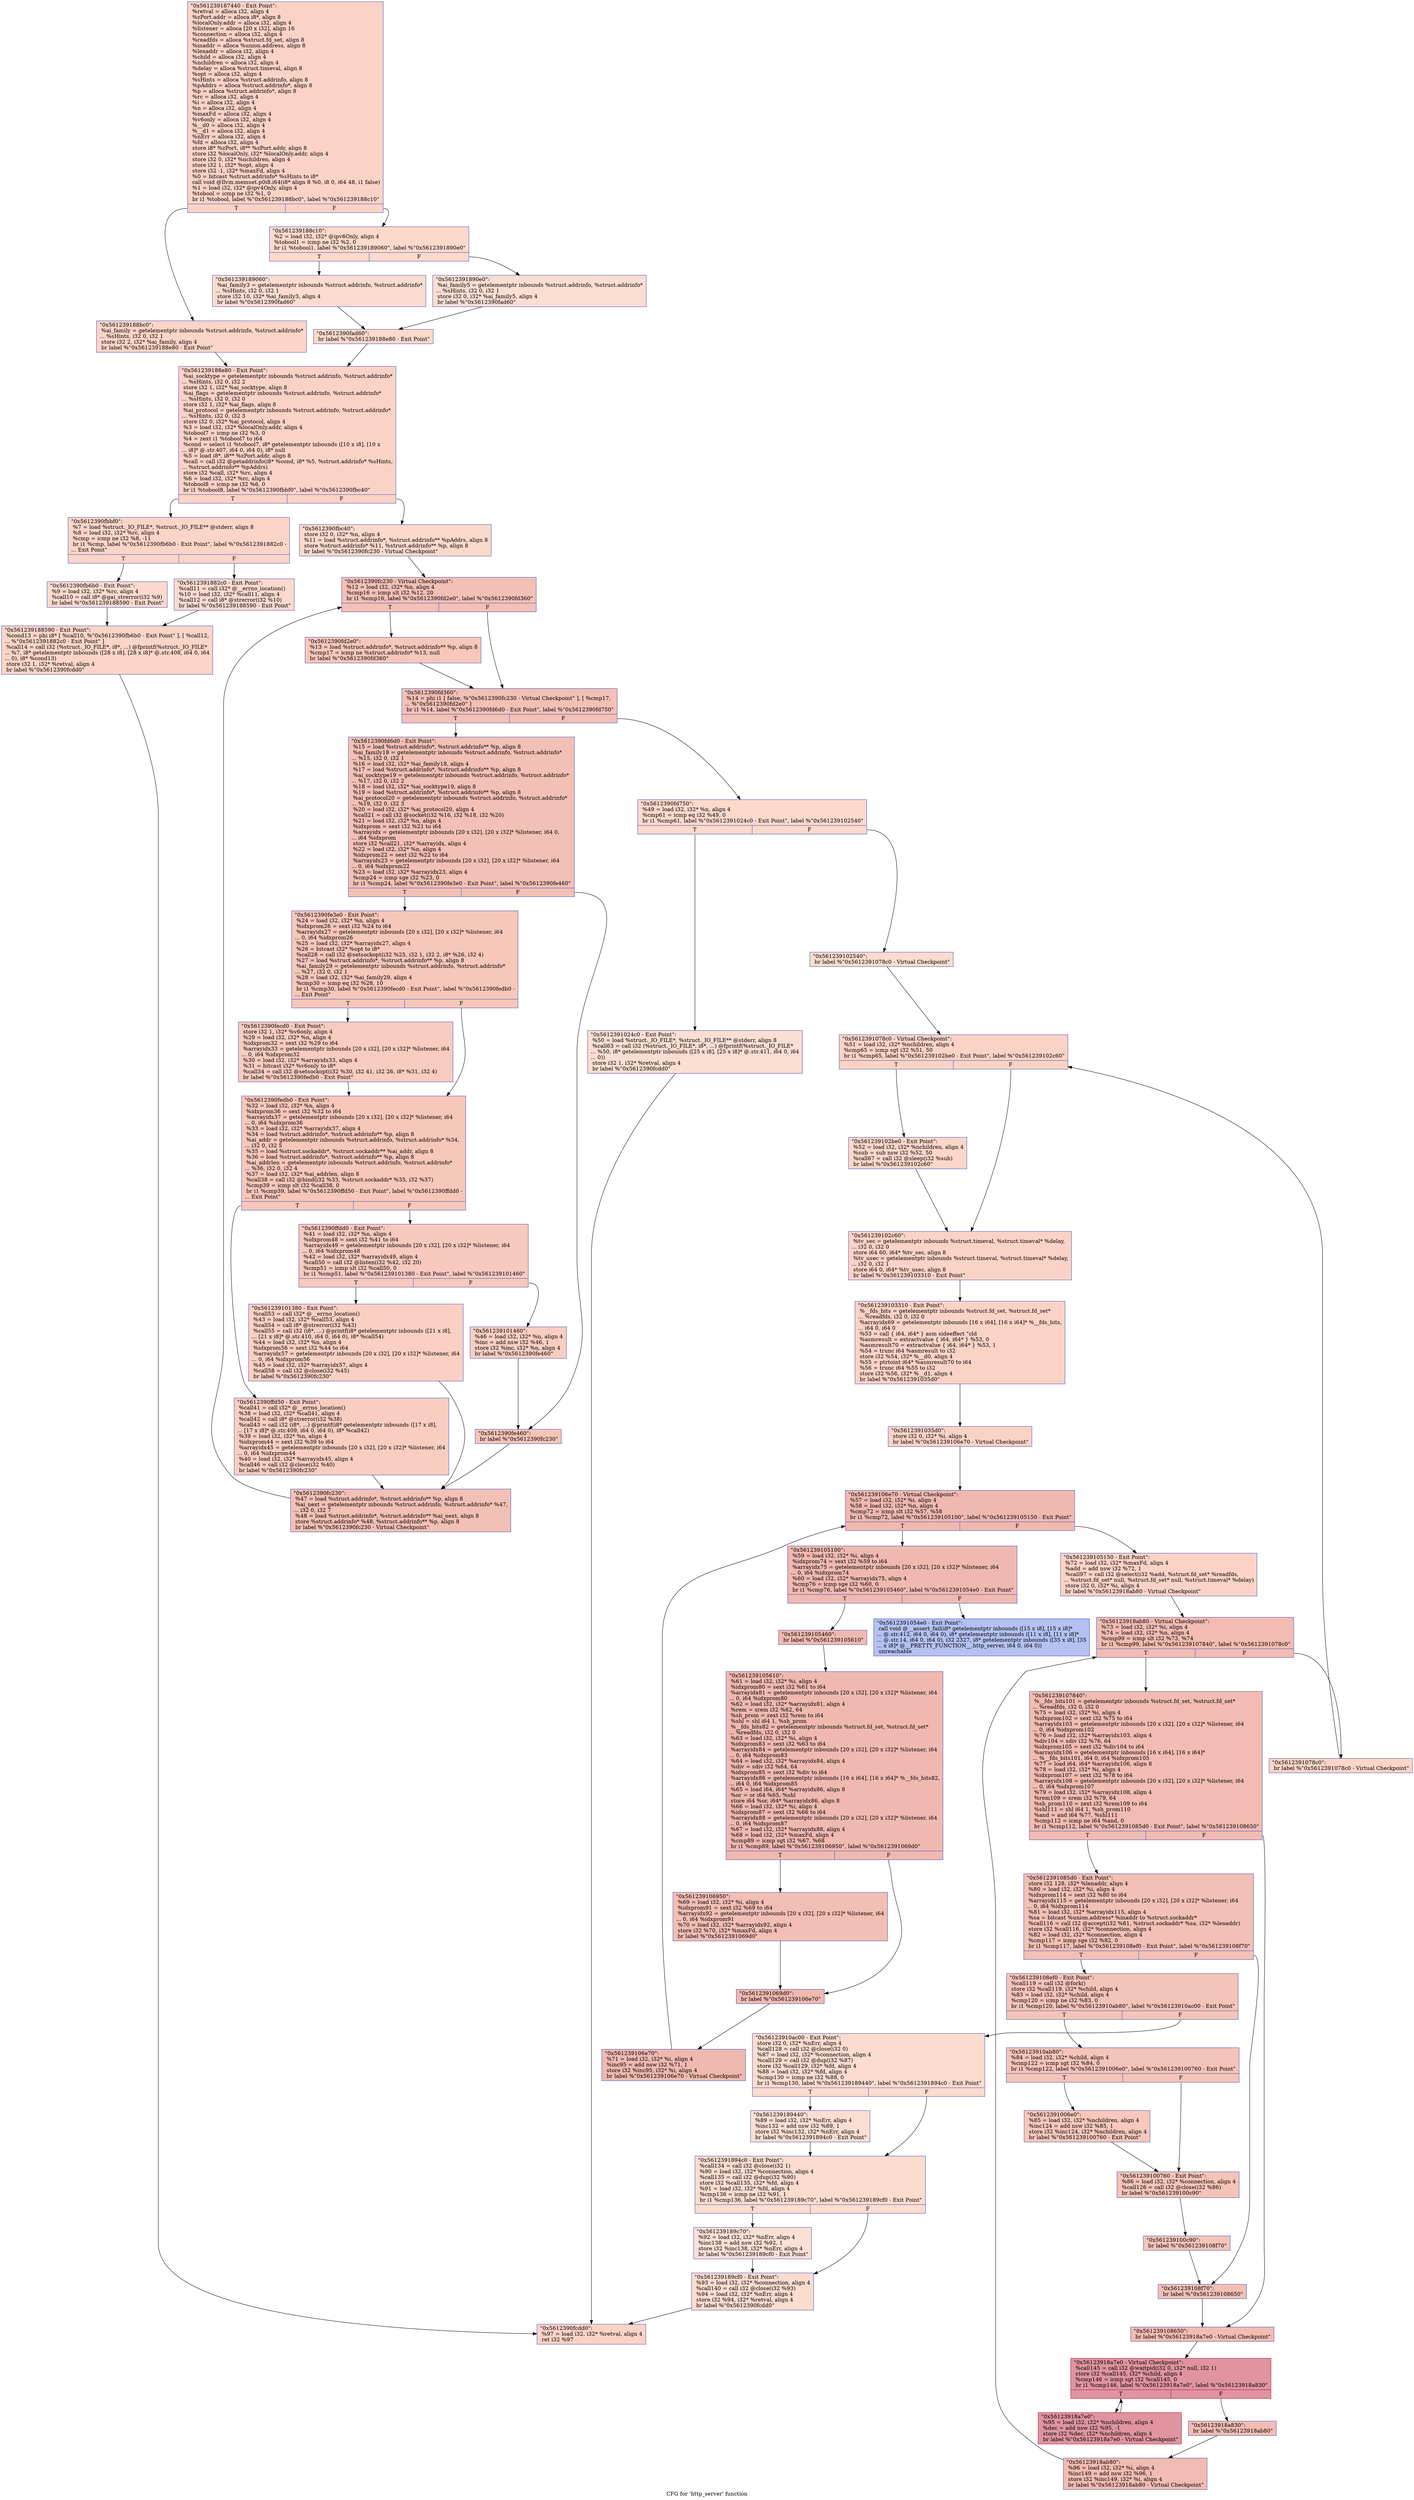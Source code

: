 digraph "CFG for 'http_server' function" {
	label="CFG for 'http_server' function";

	Node0x561239187440 [shape=record,color="#3d50c3ff", style=filled, fillcolor="#f59c7d70",label="{\"0x561239187440 - Exit Point\":\l  %retval = alloca i32, align 4\l  %zPort.addr = alloca i8*, align 8\l  %localOnly.addr = alloca i32, align 4\l  %listener = alloca [20 x i32], align 16\l  %connection = alloca i32, align 4\l  %readfds = alloca %struct.fd_set, align 8\l  %inaddr = alloca %union.address, align 8\l  %lenaddr = alloca i32, align 4\l  %child = alloca i32, align 4\l  %nchildren = alloca i32, align 4\l  %delay = alloca %struct.timeval, align 8\l  %opt = alloca i32, align 4\l  %sHints = alloca %struct.addrinfo, align 8\l  %pAddrs = alloca %struct.addrinfo*, align 8\l  %p = alloca %struct.addrinfo*, align 8\l  %rc = alloca i32, align 4\l  %i = alloca i32, align 4\l  %n = alloca i32, align 4\l  %maxFd = alloca i32, align 4\l  %v6only = alloca i32, align 4\l  %__d0 = alloca i32, align 4\l  %__d1 = alloca i32, align 4\l  %nErr = alloca i32, align 4\l  %fd = alloca i32, align 4\l  store i8* %zPort, i8** %zPort.addr, align 8\l  store i32 %localOnly, i32* %localOnly.addr, align 4\l  store i32 0, i32* %nchildren, align 4\l  store i32 1, i32* %opt, align 4\l  store i32 -1, i32* %maxFd, align 4\l  %0 = bitcast %struct.addrinfo* %sHints to i8*\l  call void @llvm.memset.p0i8.i64(i8* align 8 %0, i8 0, i64 48, i1 false)\l  %1 = load i32, i32* @ipv4Only, align 4\l  %tobool = icmp ne i32 %1, 0\l  br i1 %tobool, label %\"0x561239188bc0\", label %\"0x561239188c10\"\l|{<s0>T|<s1>F}}"];
	Node0x561239187440:s0 -> Node0x561239188bc0;
	Node0x561239187440:s1 -> Node0x561239188c10;
	Node0x561239188bc0 [shape=record,color="#3d50c3ff", style=filled, fillcolor="#f5a08170",label="{\"0x561239188bc0\":                                 \l  %ai_family = getelementptr inbounds %struct.addrinfo, %struct.addrinfo*\l... %sHints, i32 0, i32 1\l  store i32 2, i32* %ai_family, align 4\l  br label %\"0x561239188e80 - Exit Point\"\l}"];
	Node0x561239188bc0 -> Node0x561239188e80;
	Node0x561239188c10 [shape=record,color="#3d50c3ff", style=filled, fillcolor="#f7a88970",label="{\"0x561239188c10\":                                 \l  %2 = load i32, i32* @ipv6Only, align 4\l  %tobool1 = icmp ne i32 %2, 0\l  br i1 %tobool1, label %\"0x561239189060\", label %\"0x5612391890e0\"\l|{<s0>T|<s1>F}}"];
	Node0x561239188c10:s0 -> Node0x561239189060;
	Node0x561239188c10:s1 -> Node0x5612391890e0;
	Node0x561239189060 [shape=record,color="#3d50c3ff", style=filled, fillcolor="#f7af9170",label="{\"0x561239189060\":                                 \l  %ai_family3 = getelementptr inbounds %struct.addrinfo, %struct.addrinfo*\l... %sHints, i32 0, i32 1\l  store i32 10, i32* %ai_family3, align 4\l  br label %\"0x5612390fad60\"\l}"];
	Node0x561239189060 -> Node0x5612390fad60;
	Node0x5612391890e0 [shape=record,color="#3d50c3ff", style=filled, fillcolor="#f7b59970",label="{\"0x5612391890e0\":                                 \l  %ai_family5 = getelementptr inbounds %struct.addrinfo, %struct.addrinfo*\l... %sHints, i32 0, i32 1\l  store i32 0, i32* %ai_family5, align 4\l  br label %\"0x5612390fad60\"\l}"];
	Node0x5612391890e0 -> Node0x5612390fad60;
	Node0x5612390fad60 [shape=record,color="#3d50c3ff", style=filled, fillcolor="#f7a88970",label="{\"0x5612390fad60\":                                 \l  br label %\"0x561239188e80 - Exit Point\"\l}"];
	Node0x5612390fad60 -> Node0x561239188e80;
	Node0x561239188e80 [shape=record,color="#3d50c3ff", style=filled, fillcolor="#f59c7d70",label="{\"0x561239188e80 - Exit Point\":                    \l  %ai_socktype = getelementptr inbounds %struct.addrinfo, %struct.addrinfo*\l... %sHints, i32 0, i32 2\l  store i32 1, i32* %ai_socktype, align 8\l  %ai_flags = getelementptr inbounds %struct.addrinfo, %struct.addrinfo*\l... %sHints, i32 0, i32 0\l  store i32 1, i32* %ai_flags, align 8\l  %ai_protocol = getelementptr inbounds %struct.addrinfo, %struct.addrinfo*\l... %sHints, i32 0, i32 3\l  store i32 0, i32* %ai_protocol, align 4\l  %3 = load i32, i32* %localOnly.addr, align 4\l  %tobool7 = icmp ne i32 %3, 0\l  %4 = zext i1 %tobool7 to i64\l  %cond = select i1 %tobool7, i8* getelementptr inbounds ([10 x i8], [10 x\l... i8]* @.str.407, i64 0, i64 0), i8* null\l  %5 = load i8*, i8** %zPort.addr, align 8\l  %call = call i32 @getaddrinfo(i8* %cond, i8* %5, %struct.addrinfo* %sHints,\l... %struct.addrinfo** %pAddrs)\l  store i32 %call, i32* %rc, align 4\l  %6 = load i32, i32* %rc, align 4\l  %tobool8 = icmp ne i32 %6, 0\l  br i1 %tobool8, label %\"0x5612390fbbf0\", label %\"0x5612390fbc40\"\l|{<s0>T|<s1>F}}"];
	Node0x561239188e80:s0 -> Node0x5612390fbbf0;
	Node0x561239188e80:s1 -> Node0x5612390fbc40;
	Node0x5612390fbbf0 [shape=record,color="#3d50c3ff", style=filled, fillcolor="#f5a08170",label="{\"0x5612390fbbf0\":                                 \l  %7 = load %struct._IO_FILE*, %struct._IO_FILE** @stderr, align 8\l  %8 = load i32, i32* %rc, align 4\l  %cmp = icmp ne i32 %8, -11\l  br i1 %cmp, label %\"0x5612390fb6b0 - Exit Point\", label %\"0x5612391882c0 -\l... Exit Point\"\l|{<s0>T|<s1>F}}"];
	Node0x5612390fbbf0:s0 -> Node0x5612390fb6b0;
	Node0x5612390fbbf0:s1 -> Node0x5612391882c0;
	Node0x5612390fb6b0 [shape=record,color="#3d50c3ff", style=filled, fillcolor="#f7ac8e70",label="{\"0x5612390fb6b0 - Exit Point\":                    \l  %9 = load i32, i32* %rc, align 4\l  %call10 = call i8* @gai_strerror(i32 %9)\l  br label %\"0x561239188590 - Exit Point\"\l}"];
	Node0x5612390fb6b0 -> Node0x561239188590;
	Node0x5612391882c0 [shape=record,color="#3d50c3ff", style=filled, fillcolor="#f7ac8e70",label="{\"0x5612391882c0 - Exit Point\":                    \l  %call11 = call i32* @__errno_location()\l  %10 = load i32, i32* %call11, align 4\l  %call12 = call i8* @strerror(i32 %10)\l  br label %\"0x561239188590 - Exit Point\"\l}"];
	Node0x5612391882c0 -> Node0x561239188590;
	Node0x561239188590 [shape=record,color="#3d50c3ff", style=filled, fillcolor="#f5a08170",label="{\"0x561239188590 - Exit Point\":                    \l  %cond13 = phi i8* [ %call10, %\"0x5612390fb6b0 - Exit Point\" ], [ %call12,\l... %\"0x5612391882c0 - Exit Point\" ]\l  %call14 = call i32 (%struct._IO_FILE*, i8*, ...) @fprintf(%struct._IO_FILE*\l... %7, i8* getelementptr inbounds ([28 x i8], [28 x i8]* @.str.408, i64 0, i64\l... 0), i8* %cond13)\l  store i32 1, i32* %retval, align 4\l  br label %\"0x5612390fcdd0\"\l}"];
	Node0x561239188590 -> Node0x5612390fcdd0;
	Node0x5612390fbc40 [shape=record,color="#3d50c3ff", style=filled, fillcolor="#f7a88970",label="{\"0x5612390fbc40\":                                 \l  store i32 0, i32* %n, align 4\l  %11 = load %struct.addrinfo*, %struct.addrinfo** %pAddrs, align 8\l  store %struct.addrinfo* %11, %struct.addrinfo** %p, align 8\l  br label %\"0x5612390fc230 - Virtual Checkpoint\"\l}"];
	Node0x5612390fbc40 -> Node0x5612390fd0a0;
	Node0x5612390fd0a0 [shape=record,color="#3d50c3ff", style=filled, fillcolor="#e5705870",label="{\"0x5612390fc230 - Virtual Checkpoint\":            \l  %12 = load i32, i32* %n, align 4\l  %cmp16 = icmp slt i32 %12, 20\l  br i1 %cmp16, label %\"0x5612390fd2e0\", label %\"0x5612390fd360\"\l|{<s0>T|<s1>F}}"];
	Node0x5612390fd0a0:s0 -> Node0x5612390fd2e0;
	Node0x5612390fd0a0:s1 -> Node0x5612390fd360;
	Node0x5612390fd2e0 [shape=record,color="#3d50c3ff", style=filled, fillcolor="#ec7f6370",label="{\"0x5612390fd2e0\":                                 \l  %13 = load %struct.addrinfo*, %struct.addrinfo** %p, align 8\l  %cmp17 = icmp ne %struct.addrinfo* %13, null\l  br label %\"0x5612390fd360\"\l}"];
	Node0x5612390fd2e0 -> Node0x5612390fd360;
	Node0x5612390fd360 [shape=record,color="#3d50c3ff", style=filled, fillcolor="#e5705870",label="{\"0x5612390fd360\":                                 \l  %14 = phi i1 [ false, %\"0x5612390fc230 - Virtual Checkpoint\" ], [ %cmp17,\l... %\"0x5612390fd2e0\" ]\l  br i1 %14, label %\"0x5612390fd6d0 - Exit Point\", label %\"0x5612390fd750\"\l|{<s0>T|<s1>F}}"];
	Node0x5612390fd360:s0 -> Node0x5612390fd6d0;
	Node0x5612390fd360:s1 -> Node0x5612390fd750;
	Node0x5612390fd6d0 [shape=record,color="#3d50c3ff", style=filled, fillcolor="#e5705870",label="{\"0x5612390fd6d0 - Exit Point\":                    \l  %15 = load %struct.addrinfo*, %struct.addrinfo** %p, align 8\l  %ai_family18 = getelementptr inbounds %struct.addrinfo, %struct.addrinfo*\l... %15, i32 0, i32 1\l  %16 = load i32, i32* %ai_family18, align 4\l  %17 = load %struct.addrinfo*, %struct.addrinfo** %p, align 8\l  %ai_socktype19 = getelementptr inbounds %struct.addrinfo, %struct.addrinfo*\l... %17, i32 0, i32 2\l  %18 = load i32, i32* %ai_socktype19, align 8\l  %19 = load %struct.addrinfo*, %struct.addrinfo** %p, align 8\l  %ai_protocol20 = getelementptr inbounds %struct.addrinfo, %struct.addrinfo*\l... %19, i32 0, i32 3\l  %20 = load i32, i32* %ai_protocol20, align 4\l  %call21 = call i32 @socket(i32 %16, i32 %18, i32 %20)\l  %21 = load i32, i32* %n, align 4\l  %idxprom = sext i32 %21 to i64\l  %arrayidx = getelementptr inbounds [20 x i32], [20 x i32]* %listener, i64 0,\l... i64 %idxprom\l  store i32 %call21, i32* %arrayidx, align 4\l  %22 = load i32, i32* %n, align 4\l  %idxprom22 = sext i32 %22 to i64\l  %arrayidx23 = getelementptr inbounds [20 x i32], [20 x i32]* %listener, i64\l... 0, i64 %idxprom22\l  %23 = load i32, i32* %arrayidx23, align 4\l  %cmp24 = icmp sge i32 %23, 0\l  br i1 %cmp24, label %\"0x5612390fe3e0 - Exit Point\", label %\"0x5612390fe460\"\l|{<s0>T|<s1>F}}"];
	Node0x5612390fd6d0:s0 -> Node0x5612390fe3e0;
	Node0x5612390fd6d0:s1 -> Node0x5612390fe460;
	Node0x5612390fe3e0 [shape=record,color="#3d50c3ff", style=filled, fillcolor="#ec7f6370",label="{\"0x5612390fe3e0 - Exit Point\":                    \l  %24 = load i32, i32* %n, align 4\l  %idxprom26 = sext i32 %24 to i64\l  %arrayidx27 = getelementptr inbounds [20 x i32], [20 x i32]* %listener, i64\l... 0, i64 %idxprom26\l  %25 = load i32, i32* %arrayidx27, align 4\l  %26 = bitcast i32* %opt to i8*\l  %call28 = call i32 @setsockopt(i32 %25, i32 1, i32 2, i8* %26, i32 4)\l  %27 = load %struct.addrinfo*, %struct.addrinfo** %p, align 8\l  %ai_family29 = getelementptr inbounds %struct.addrinfo, %struct.addrinfo*\l... %27, i32 0, i32 1\l  %28 = load i32, i32* %ai_family29, align 4\l  %cmp30 = icmp eq i32 %28, 10\l  br i1 %cmp30, label %\"0x5612390fecd0 - Exit Point\", label %\"0x5612390fedb0 -\l... Exit Point\"\l|{<s0>T|<s1>F}}"];
	Node0x5612390fe3e0:s0 -> Node0x5612390fecd0;
	Node0x5612390fe3e0:s1 -> Node0x5612390fedb0;
	Node0x5612390fecd0 [shape=record,color="#3d50c3ff", style=filled, fillcolor="#f08b6e70",label="{\"0x5612390fecd0 - Exit Point\":                    \l  store i32 1, i32* %v6only, align 4\l  %29 = load i32, i32* %n, align 4\l  %idxprom32 = sext i32 %29 to i64\l  %arrayidx33 = getelementptr inbounds [20 x i32], [20 x i32]* %listener, i64\l... 0, i64 %idxprom32\l  %30 = load i32, i32* %arrayidx33, align 4\l  %31 = bitcast i32* %v6only to i8*\l  %call34 = call i32 @setsockopt(i32 %30, i32 41, i32 26, i8* %31, i32 4)\l  br label %\"0x5612390fedb0 - Exit Point\"\l}"];
	Node0x5612390fecd0 -> Node0x5612390fedb0;
	Node0x5612390fedb0 [shape=record,color="#3d50c3ff", style=filled, fillcolor="#ec7f6370",label="{\"0x5612390fedb0 - Exit Point\":                    \l  %32 = load i32, i32* %n, align 4\l  %idxprom36 = sext i32 %32 to i64\l  %arrayidx37 = getelementptr inbounds [20 x i32], [20 x i32]* %listener, i64\l... 0, i64 %idxprom36\l  %33 = load i32, i32* %arrayidx37, align 4\l  %34 = load %struct.addrinfo*, %struct.addrinfo** %p, align 8\l  %ai_addr = getelementptr inbounds %struct.addrinfo, %struct.addrinfo* %34,\l... i32 0, i32 5\l  %35 = load %struct.sockaddr*, %struct.sockaddr** %ai_addr, align 8\l  %36 = load %struct.addrinfo*, %struct.addrinfo** %p, align 8\l  %ai_addrlen = getelementptr inbounds %struct.addrinfo, %struct.addrinfo*\l... %36, i32 0, i32 4\l  %37 = load i32, i32* %ai_addrlen, align 8\l  %call38 = call i32 @bind(i32 %33, %struct.sockaddr* %35, i32 %37)\l  %cmp39 = icmp slt i32 %call38, 0\l  br i1 %cmp39, label %\"0x5612390ffd50 - Exit Point\", label %\"0x5612390ffdd0 -\l... Exit Point\"\l|{<s0>T|<s1>F}}"];
	Node0x5612390fedb0:s0 -> Node0x5612390ffd50;
	Node0x5612390fedb0:s1 -> Node0x5612390ffdd0;
	Node0x5612390ffd50 [shape=record,color="#3d50c3ff", style=filled, fillcolor="#f2907270",label="{\"0x5612390ffd50 - Exit Point\":                    \l  %call41 = call i32* @__errno_location()\l  %38 = load i32, i32* %call41, align 4\l  %call42 = call i8* @strerror(i32 %38)\l  %call43 = call i32 (i8*, ...) @printf(i8* getelementptr inbounds ([17 x i8],\l... [17 x i8]* @.str.409, i64 0, i64 0), i8* %call42)\l  %39 = load i32, i32* %n, align 4\l  %idxprom44 = sext i32 %39 to i64\l  %arrayidx45 = getelementptr inbounds [20 x i32], [20 x i32]* %listener, i64\l... 0, i64 %idxprom44\l  %40 = load i32, i32* %arrayidx45, align 4\l  %call46 = call i32 @close(i32 %40)\l  br label %\"0x5612390fc230\"\l}"];
	Node0x5612390ffd50 -> Node0x5612390fc230;
	Node0x5612390ffdd0 [shape=record,color="#3d50c3ff", style=filled, fillcolor="#ef886b70",label="{\"0x5612390ffdd0 - Exit Point\":                    \l  %41 = load i32, i32* %n, align 4\l  %idxprom48 = sext i32 %41 to i64\l  %arrayidx49 = getelementptr inbounds [20 x i32], [20 x i32]* %listener, i64\l... 0, i64 %idxprom48\l  %42 = load i32, i32* %arrayidx49, align 4\l  %call50 = call i32 @listen(i32 %42, i32 20)\l  %cmp51 = icmp slt i32 %call50, 0\l  br i1 %cmp51, label %\"0x561239101380 - Exit Point\", label %\"0x561239101460\"\l|{<s0>T|<s1>F}}"];
	Node0x5612390ffdd0:s0 -> Node0x561239101380;
	Node0x5612390ffdd0:s1 -> Node0x561239101460;
	Node0x561239101380 [shape=record,color="#3d50c3ff", style=filled, fillcolor="#f3947570",label="{\"0x561239101380 - Exit Point\":                    \l  %call53 = call i32* @__errno_location()\l  %43 = load i32, i32* %call53, align 4\l  %call54 = call i8* @strerror(i32 %43)\l  %call55 = call i32 (i8*, ...) @printf(i8* getelementptr inbounds ([21 x i8],\l... [21 x i8]* @.str.410, i64 0, i64 0), i8* %call54)\l  %44 = load i32, i32* %n, align 4\l  %idxprom56 = sext i32 %44 to i64\l  %arrayidx57 = getelementptr inbounds [20 x i32], [20 x i32]* %listener, i64\l... 0, i64 %idxprom56\l  %45 = load i32, i32* %arrayidx57, align 4\l  %call58 = call i32 @close(i32 %45)\l  br label %\"0x5612390fc230\"\l}"];
	Node0x561239101380 -> Node0x5612390fc230;
	Node0x561239101460 [shape=record,color="#3d50c3ff", style=filled, fillcolor="#f2907270",label="{\"0x561239101460\":                                 \l  %46 = load i32, i32* %n, align 4\l  %inc = add nsw i32 %46, 1\l  store i32 %inc, i32* %n, align 4\l  br label %\"0x5612390fe460\"\l}"];
	Node0x561239101460 -> Node0x5612390fe460;
	Node0x5612390fe460 [shape=record,color="#3d50c3ff", style=filled, fillcolor="#e97a5f70",label="{\"0x5612390fe460\":                                 \l  br label %\"0x5612390fc230\"\l}"];
	Node0x5612390fe460 -> Node0x5612390fc230;
	Node0x5612390fc230 [shape=record,color="#3d50c3ff", style=filled, fillcolor="#e5705870",label="{\"0x5612390fc230\":                                 \l  %47 = load %struct.addrinfo*, %struct.addrinfo** %p, align 8\l  %ai_next = getelementptr inbounds %struct.addrinfo, %struct.addrinfo* %47,\l... i32 0, i32 7\l  %48 = load %struct.addrinfo*, %struct.addrinfo** %ai_next, align 8\l  store %struct.addrinfo* %48, %struct.addrinfo** %p, align 8\l  br label %\"0x5612390fc230 - Virtual Checkpoint\"\l}"];
	Node0x5612390fc230 -> Node0x5612390fd0a0;
	Node0x5612390fd750 [shape=record,color="#3d50c3ff", style=filled, fillcolor="#f7a88970",label="{\"0x5612390fd750\":                                 \l  %49 = load i32, i32* %n, align 4\l  %cmp61 = icmp eq i32 %49, 0\l  br i1 %cmp61, label %\"0x5612391024c0 - Exit Point\", label %\"0x561239102540\"\l|{<s0>T|<s1>F}}"];
	Node0x5612390fd750:s0 -> Node0x5612391024c0;
	Node0x5612390fd750:s1 -> Node0x561239102540;
	Node0x5612391024c0 [shape=record,color="#3d50c3ff", style=filled, fillcolor="#f7b59970",label="{\"0x5612391024c0 - Exit Point\":                    \l  %50 = load %struct._IO_FILE*, %struct._IO_FILE** @stderr, align 8\l  %call63 = call i32 (%struct._IO_FILE*, i8*, ...) @fprintf(%struct._IO_FILE*\l... %50, i8* getelementptr inbounds ([25 x i8], [25 x i8]* @.str.411, i64 0, i64\l... 0))\l  store i32 1, i32* %retval, align 4\l  br label %\"0x5612390fcdd0\"\l}"];
	Node0x5612391024c0 -> Node0x5612390fcdd0;
	Node0x561239102540 [shape=record,color="#3d50c3ff", style=filled, fillcolor="#f7af9170",label="{\"0x561239102540\":                                 \l  br label %\"0x5612391078c0 - Virtual Checkpoint\"\l}"];
	Node0x561239102540 -> Node0x5612391029a0;
	Node0x5612391029a0 [shape=record,color="#3d50c3ff", style=filled, fillcolor="#f59c7d70",label="{\"0x5612391078c0 - Virtual Checkpoint\":            \l  %51 = load i32, i32* %nchildren, align 4\l  %cmp65 = icmp sgt i32 %51, 50\l  br i1 %cmp65, label %\"0x561239102be0 - Exit Point\", label %\"0x561239102c60\"\l|{<s0>T|<s1>F}}"];
	Node0x5612391029a0:s0 -> Node0x561239102be0;
	Node0x5612391029a0:s1 -> Node0x561239102c60;
	Node0x561239102be0 [shape=record,color="#3d50c3ff", style=filled, fillcolor="#f6a38570",label="{\"0x561239102be0 - Exit Point\":                    \l  %52 = load i32, i32* %nchildren, align 4\l  %sub = sub nsw i32 %52, 50\l  %call67 = call i32 @sleep(i32 %sub)\l  br label %\"0x561239102c60\"\l}"];
	Node0x561239102be0 -> Node0x561239102c60;
	Node0x561239102c60 [shape=record,color="#3d50c3ff", style=filled, fillcolor="#f59c7d70",label="{\"0x561239102c60\":                                 \l  %tv_sec = getelementptr inbounds %struct.timeval, %struct.timeval* %delay,\l... i32 0, i32 0\l  store i64 60, i64* %tv_sec, align 8\l  %tv_usec = getelementptr inbounds %struct.timeval, %struct.timeval* %delay,\l... i32 0, i32 1\l  store i64 0, i64* %tv_usec, align 8\l  br label %\"0x561239103310 - Exit Point\"\l}"];
	Node0x561239102c60 -> Node0x561239103310;
	Node0x561239103310 [shape=record,color="#3d50c3ff", style=filled, fillcolor="#f59c7d70",label="{\"0x561239103310 - Exit Point\":                    \l  %__fds_bits = getelementptr inbounds %struct.fd_set, %struct.fd_set*\l... %readfds, i32 0, i32 0\l  %arrayidx69 = getelementptr inbounds [16 x i64], [16 x i64]* %__fds_bits,\l... i64 0, i64 0\l  %53 = call \{ i64, i64* \} asm sideeffect \"cld\l  %asmresult = extractvalue \{ i64, i64* \} %53, 0\l  %asmresult70 = extractvalue \{ i64, i64* \} %53, 1\l  %54 = trunc i64 %asmresult to i32\l  store i32 %54, i32* %__d0, align 4\l  %55 = ptrtoint i64* %asmresult70 to i64\l  %56 = trunc i64 %55 to i32\l  store i32 %56, i32* %__d1, align 4\l  br label %\"0x5612391035d0\"\l}"];
	Node0x561239103310 -> Node0x5612391035d0;
	Node0x5612391035d0 [shape=record,color="#3d50c3ff", style=filled, fillcolor="#f59c7d70",label="{\"0x5612391035d0\":                                 \l  store i32 0, i32* %i, align 4\l  br label %\"0x561239106e70 - Virtual Checkpoint\"\l}"];
	Node0x5612391035d0 -> Node0x561239104eb0;
	Node0x561239104eb0 [shape=record,color="#3d50c3ff", style=filled, fillcolor="#de614d70",label="{\"0x561239106e70 - Virtual Checkpoint\":            \l  %57 = load i32, i32* %i, align 4\l  %58 = load i32, i32* %n, align 4\l  %cmp72 = icmp slt i32 %57, %58\l  br i1 %cmp72, label %\"0x561239105100\", label %\"0x561239105150 - Exit Point\"\l|{<s0>T|<s1>F}}"];
	Node0x561239104eb0:s0 -> Node0x561239105100;
	Node0x561239104eb0:s1 -> Node0x561239105150;
	Node0x561239105100 [shape=record,color="#3d50c3ff", style=filled, fillcolor="#de614d70",label="{\"0x561239105100\":                                 \l  %59 = load i32, i32* %i, align 4\l  %idxprom74 = sext i32 %59 to i64\l  %arrayidx75 = getelementptr inbounds [20 x i32], [20 x i32]* %listener, i64\l... 0, i64 %idxprom74\l  %60 = load i32, i32* %arrayidx75, align 4\l  %cmp76 = icmp sge i32 %60, 0\l  br i1 %cmp76, label %\"0x561239105460\", label %\"0x5612391054e0 - Exit Point\"\l|{<s0>T|<s1>F}}"];
	Node0x561239105100:s0 -> Node0x561239105460;
	Node0x561239105100:s1 -> Node0x5612391054e0;
	Node0x561239105460 [shape=record,color="#3d50c3ff", style=filled, fillcolor="#de614d70",label="{\"0x561239105460\":                                 \l  br label %\"0x561239105610\"\l}"];
	Node0x561239105460 -> Node0x561239105610;
	Node0x5612391054e0 [shape=record,color="#3d50c3ff", style=filled, fillcolor="#5572df70",label="{\"0x5612391054e0 - Exit Point\":                    \l  call void @__assert_fail(i8* getelementptr inbounds ([15 x i8], [15 x i8]*\l... @.str.412, i64 0, i64 0), i8* getelementptr inbounds ([11 x i8], [11 x i8]*\l... @.str.14, i64 0, i64 0), i32 2327, i8* getelementptr inbounds ([35 x i8], [35\l... x i8]* @__PRETTY_FUNCTION__.http_server, i64 0, i64 0))\l  unreachable\l}"];
	Node0x561239105610 [shape=record,color="#3d50c3ff", style=filled, fillcolor="#de614d70",label="{\"0x561239105610\":                                 \l  %61 = load i32, i32* %i, align 4\l  %idxprom80 = sext i32 %61 to i64\l  %arrayidx81 = getelementptr inbounds [20 x i32], [20 x i32]* %listener, i64\l... 0, i64 %idxprom80\l  %62 = load i32, i32* %arrayidx81, align 4\l  %rem = srem i32 %62, 64\l  %sh_prom = zext i32 %rem to i64\l  %shl = shl i64 1, %sh_prom\l  %__fds_bits82 = getelementptr inbounds %struct.fd_set, %struct.fd_set*\l... %readfds, i32 0, i32 0\l  %63 = load i32, i32* %i, align 4\l  %idxprom83 = sext i32 %63 to i64\l  %arrayidx84 = getelementptr inbounds [20 x i32], [20 x i32]* %listener, i64\l... 0, i64 %idxprom83\l  %64 = load i32, i32* %arrayidx84, align 4\l  %div = sdiv i32 %64, 64\l  %idxprom85 = sext i32 %div to i64\l  %arrayidx86 = getelementptr inbounds [16 x i64], [16 x i64]* %__fds_bits82,\l... i64 0, i64 %idxprom85\l  %65 = load i64, i64* %arrayidx86, align 8\l  %or = or i64 %65, %shl\l  store i64 %or, i64* %arrayidx86, align 8\l  %66 = load i32, i32* %i, align 4\l  %idxprom87 = sext i32 %66 to i64\l  %arrayidx88 = getelementptr inbounds [20 x i32], [20 x i32]* %listener, i64\l... 0, i64 %idxprom87\l  %67 = load i32, i32* %arrayidx88, align 4\l  %68 = load i32, i32* %maxFd, align 4\l  %cmp89 = icmp sgt i32 %67, %68\l  br i1 %cmp89, label %\"0x561239106950\", label %\"0x5612391069d0\"\l|{<s0>T|<s1>F}}"];
	Node0x561239105610:s0 -> Node0x561239106950;
	Node0x561239105610:s1 -> Node0x5612391069d0;
	Node0x561239106950 [shape=record,color="#3d50c3ff", style=filled, fillcolor="#e36c5570",label="{\"0x561239106950\":                                 \l  %69 = load i32, i32* %i, align 4\l  %idxprom91 = sext i32 %69 to i64\l  %arrayidx92 = getelementptr inbounds [20 x i32], [20 x i32]* %listener, i64\l... 0, i64 %idxprom91\l  %70 = load i32, i32* %arrayidx92, align 4\l  store i32 %70, i32* %maxFd, align 4\l  br label %\"0x5612391069d0\"\l}"];
	Node0x561239106950 -> Node0x5612391069d0;
	Node0x5612391069d0 [shape=record,color="#3d50c3ff", style=filled, fillcolor="#de614d70",label="{\"0x5612391069d0\":                                 \l  br label %\"0x561239106e70\"\l}"];
	Node0x5612391069d0 -> Node0x561239106e70;
	Node0x561239106e70 [shape=record,color="#3d50c3ff", style=filled, fillcolor="#de614d70",label="{\"0x561239106e70\":                                 \l  %71 = load i32, i32* %i, align 4\l  %inc95 = add nsw i32 %71, 1\l  store i32 %inc95, i32* %i, align 4\l  br label %\"0x561239106e70 - Virtual Checkpoint\"\l}"];
	Node0x561239106e70 -> Node0x561239104eb0;
	Node0x561239105150 [shape=record,color="#3d50c3ff", style=filled, fillcolor="#f59c7d70",label="{\"0x561239105150 - Exit Point\":                    \l  %72 = load i32, i32* %maxFd, align 4\l  %add = add nsw i32 %72, 1\l  %call97 = call i32 @select(i32 %add, %struct.fd_set* %readfds,\l... %struct.fd_set* null, %struct.fd_set* null, %struct.timeval* %delay)\l  store i32 0, i32* %i, align 4\l  br label %\"0x56123918ab80 - Virtual Checkpoint\"\l}"];
	Node0x561239105150 -> Node0x5612391075c0;
	Node0x5612391075c0 [shape=record,color="#3d50c3ff", style=filled, fillcolor="#e1675170",label="{\"0x56123918ab80 - Virtual Checkpoint\":            \l  %73 = load i32, i32* %i, align 4\l  %74 = load i32, i32* %n, align 4\l  %cmp99 = icmp slt i32 %73, %74\l  br i1 %cmp99, label %\"0x561239107840\", label %\"0x5612391078c0\"\l|{<s0>T|<s1>F}}"];
	Node0x5612391075c0:s0 -> Node0x561239107840;
	Node0x5612391075c0:s1 -> Node0x5612391078c0;
	Node0x561239107840 [shape=record,color="#3d50c3ff", style=filled, fillcolor="#e1675170",label="{\"0x561239107840\":                                 \l  %__fds_bits101 = getelementptr inbounds %struct.fd_set, %struct.fd_set*\l... %readfds, i32 0, i32 0\l  %75 = load i32, i32* %i, align 4\l  %idxprom102 = sext i32 %75 to i64\l  %arrayidx103 = getelementptr inbounds [20 x i32], [20 x i32]* %listener, i64\l... 0, i64 %idxprom102\l  %76 = load i32, i32* %arrayidx103, align 4\l  %div104 = sdiv i32 %76, 64\l  %idxprom105 = sext i32 %div104 to i64\l  %arrayidx106 = getelementptr inbounds [16 x i64], [16 x i64]*\l... %__fds_bits101, i64 0, i64 %idxprom105\l  %77 = load i64, i64* %arrayidx106, align 8\l  %78 = load i32, i32* %i, align 4\l  %idxprom107 = sext i32 %78 to i64\l  %arrayidx108 = getelementptr inbounds [20 x i32], [20 x i32]* %listener, i64\l... 0, i64 %idxprom107\l  %79 = load i32, i32* %arrayidx108, align 4\l  %rem109 = srem i32 %79, 64\l  %sh_prom110 = zext i32 %rem109 to i64\l  %shl111 = shl i64 1, %sh_prom110\l  %and = and i64 %77, %shl111\l  %cmp112 = icmp ne i64 %and, 0\l  br i1 %cmp112, label %\"0x5612391085d0 - Exit Point\", label %\"0x561239108650\"\l|{<s0>T|<s1>F}}"];
	Node0x561239107840:s0 -> Node0x5612391085d0;
	Node0x561239107840:s1 -> Node0x561239108650;
	Node0x5612391085d0 [shape=record,color="#3d50c3ff", style=filled, fillcolor="#e5705870",label="{\"0x5612391085d0 - Exit Point\":                    \l  store i32 128, i32* %lenaddr, align 4\l  %80 = load i32, i32* %i, align 4\l  %idxprom114 = sext i32 %80 to i64\l  %arrayidx115 = getelementptr inbounds [20 x i32], [20 x i32]* %listener, i64\l... 0, i64 %idxprom114\l  %81 = load i32, i32* %arrayidx115, align 4\l  %sa = bitcast %union.address* %inaddr to %struct.sockaddr*\l  %call116 = call i32 @accept(i32 %81, %struct.sockaddr* %sa, i32* %lenaddr)\l  store i32 %call116, i32* %connection, align 4\l  %82 = load i32, i32* %connection, align 4\l  %cmp117 = icmp sge i32 %82, 0\l  br i1 %cmp117, label %\"0x561239108ef0 - Exit Point\", label %\"0x561239108f70\"\l|{<s0>T|<s1>F}}"];
	Node0x5612391085d0:s0 -> Node0x561239108ef0;
	Node0x5612391085d0:s1 -> Node0x561239108f70;
	Node0x561239108ef0 [shape=record,color="#3d50c3ff", style=filled, fillcolor="#e97a5f70",label="{\"0x561239108ef0 - Exit Point\":                    \l  %call119 = call i32 @fork()\l  store i32 %call119, i32* %child, align 4\l  %83 = load i32, i32* %child, align 4\l  %cmp120 = icmp ne i32 %83, 0\l  br i1 %cmp120, label %\"0x56123910ab80\", label %\"0x56123910ac00 - Exit Point\"\l|{<s0>T|<s1>F}}"];
	Node0x561239108ef0:s0 -> Node0x56123910ab80;
	Node0x561239108ef0:s1 -> Node0x56123910ac00;
	Node0x56123910ab80 [shape=record,color="#3d50c3ff", style=filled, fillcolor="#e97a5f70",label="{\"0x56123910ab80\":                                 \l  %84 = load i32, i32* %child, align 4\l  %cmp122 = icmp sgt i32 %84, 0\l  br i1 %cmp122, label %\"0x5612391006e0\", label %\"0x561239100760 - Exit Point\"\l|{<s0>T|<s1>F}}"];
	Node0x56123910ab80:s0 -> Node0x5612391006e0;
	Node0x56123910ab80:s1 -> Node0x561239100760;
	Node0x5612391006e0 [shape=record,color="#3d50c3ff", style=filled, fillcolor="#ed836670",label="{\"0x5612391006e0\":                                 \l  %85 = load i32, i32* %nchildren, align 4\l  %inc124 = add nsw i32 %85, 1\l  store i32 %inc124, i32* %nchildren, align 4\l  br label %\"0x561239100760 - Exit Point\"\l}"];
	Node0x5612391006e0 -> Node0x561239100760;
	Node0x561239100760 [shape=record,color="#3d50c3ff", style=filled, fillcolor="#e97a5f70",label="{\"0x561239100760 - Exit Point\":                    \l  %86 = load i32, i32* %connection, align 4\l  %call126 = call i32 @close(i32 %86)\l  br label %\"0x561239100c90\"\l}"];
	Node0x561239100760 -> Node0x561239100c90;
	Node0x56123910ac00 [shape=record,color="#3d50c3ff", style=filled, fillcolor="#f7af9170",label="{\"0x56123910ac00 - Exit Point\":                    \l  store i32 0, i32* %nErr, align 4\l  %call128 = call i32 @close(i32 0)\l  %87 = load i32, i32* %connection, align 4\l  %call129 = call i32 @dup(i32 %87)\l  store i32 %call129, i32* %fd, align 4\l  %88 = load i32, i32* %fd, align 4\l  %cmp130 = icmp ne i32 %88, 0\l  br i1 %cmp130, label %\"0x561239189440\", label %\"0x5612391894c0 - Exit Point\"\l|{<s0>T|<s1>F}}"];
	Node0x56123910ac00:s0 -> Node0x561239189440;
	Node0x56123910ac00:s1 -> Node0x5612391894c0;
	Node0x561239189440 [shape=record,color="#3d50c3ff", style=filled, fillcolor="#f7b59970",label="{\"0x561239189440\":                                 \l  %89 = load i32, i32* %nErr, align 4\l  %inc132 = add nsw i32 %89, 1\l  store i32 %inc132, i32* %nErr, align 4\l  br label %\"0x5612391894c0 - Exit Point\"\l}"];
	Node0x561239189440 -> Node0x5612391894c0;
	Node0x5612391894c0 [shape=record,color="#3d50c3ff", style=filled, fillcolor="#f7af9170",label="{\"0x5612391894c0 - Exit Point\":                    \l  %call134 = call i32 @close(i32 1)\l  %90 = load i32, i32* %connection, align 4\l  %call135 = call i32 @dup(i32 %90)\l  store i32 %call135, i32* %fd, align 4\l  %91 = load i32, i32* %fd, align 4\l  %cmp136 = icmp ne i32 %91, 1\l  br i1 %cmp136, label %\"0x561239189c70\", label %\"0x561239189cf0 - Exit Point\"\l|{<s0>T|<s1>F}}"];
	Node0x5612391894c0:s0 -> Node0x561239189c70;
	Node0x5612391894c0:s1 -> Node0x561239189cf0;
	Node0x561239189c70 [shape=record,color="#3d50c3ff", style=filled, fillcolor="#f7b99e70",label="{\"0x561239189c70\":                                 \l  %92 = load i32, i32* %nErr, align 4\l  %inc138 = add nsw i32 %92, 1\l  store i32 %inc138, i32* %nErr, align 4\l  br label %\"0x561239189cf0 - Exit Point\"\l}"];
	Node0x561239189c70 -> Node0x561239189cf0;
	Node0x561239189cf0 [shape=record,color="#3d50c3ff", style=filled, fillcolor="#f7af9170",label="{\"0x561239189cf0 - Exit Point\":                    \l  %93 = load i32, i32* %connection, align 4\l  %call140 = call i32 @close(i32 %93)\l  %94 = load i32, i32* %nErr, align 4\l  store i32 %94, i32* %retval, align 4\l  br label %\"0x5612390fcdd0\"\l}"];
	Node0x561239189cf0 -> Node0x5612390fcdd0;
	Node0x561239100c90 [shape=record,color="#3d50c3ff", style=filled, fillcolor="#e97a5f70",label="{\"0x561239100c90\":                                 \l  br label %\"0x561239108f70\"\l}"];
	Node0x561239100c90 -> Node0x561239108f70;
	Node0x561239108f70 [shape=record,color="#3d50c3ff", style=filled, fillcolor="#e5705870",label="{\"0x561239108f70\":                                 \l  br label %\"0x561239108650\"\l}"];
	Node0x561239108f70 -> Node0x561239108650;
	Node0x561239108650 [shape=record,color="#3d50c3ff", style=filled, fillcolor="#e1675170",label="{\"0x561239108650\":                                 \l  br label %\"0x56123918a7e0 - Virtual Checkpoint\"\l}"];
	Node0x561239108650 -> Node0x56123918a410;
	Node0x56123918a410 [shape=record,color="#b70d28ff", style=filled, fillcolor="#b70d2870",label="{\"0x56123918a7e0 - Virtual Checkpoint\":            \l  %call145 = call i32 @waitpid(i32 0, i32* null, i32 1)\l  store i32 %call145, i32* %child, align 4\l  %cmp146 = icmp sgt i32 %call145, 0\l  br i1 %cmp146, label %\"0x56123918a7e0\", label %\"0x56123918a830\"\l|{<s0>T|<s1>F}}"];
	Node0x56123918a410:s0 -> Node0x56123918a7e0;
	Node0x56123918a410:s1 -> Node0x56123918a830;
	Node0x56123918a7e0 [shape=record,color="#b70d28ff", style=filled, fillcolor="#b70d2870",label="{\"0x56123918a7e0\":                                 \l  %95 = load i32, i32* %nchildren, align 4\l  %dec = add nsw i32 %95, -1\l  store i32 %dec, i32* %nchildren, align 4\l  br label %\"0x56123918a7e0 - Virtual Checkpoint\"\l}"];
	Node0x56123918a7e0 -> Node0x56123918a410;
	Node0x56123918a830 [shape=record,color="#3d50c3ff", style=filled, fillcolor="#e1675170",label="{\"0x56123918a830\":                                 \l  br label %\"0x56123918ab80\"\l}"];
	Node0x56123918a830 -> Node0x56123918ab80;
	Node0x56123918ab80 [shape=record,color="#3d50c3ff", style=filled, fillcolor="#e1675170",label="{\"0x56123918ab80\":                                 \l  %96 = load i32, i32* %i, align 4\l  %inc149 = add nsw i32 %96, 1\l  store i32 %inc149, i32* %i, align 4\l  br label %\"0x56123918ab80 - Virtual Checkpoint\"\l}"];
	Node0x56123918ab80 -> Node0x5612391075c0;
	Node0x5612391078c0 [shape=record,color="#3d50c3ff", style=filled, fillcolor="#f5a08170",label="{\"0x5612391078c0\":                                 \l  br label %\"0x5612391078c0 - Virtual Checkpoint\"\l}"];
	Node0x5612391078c0 -> Node0x5612391029a0;
	Node0x5612390fcdd0 [shape=record,color="#3d50c3ff", style=filled, fillcolor="#f59c7d70",label="{\"0x5612390fcdd0\":                                 \l  %97 = load i32, i32* %retval, align 4\l  ret i32 %97\l}"];
}
